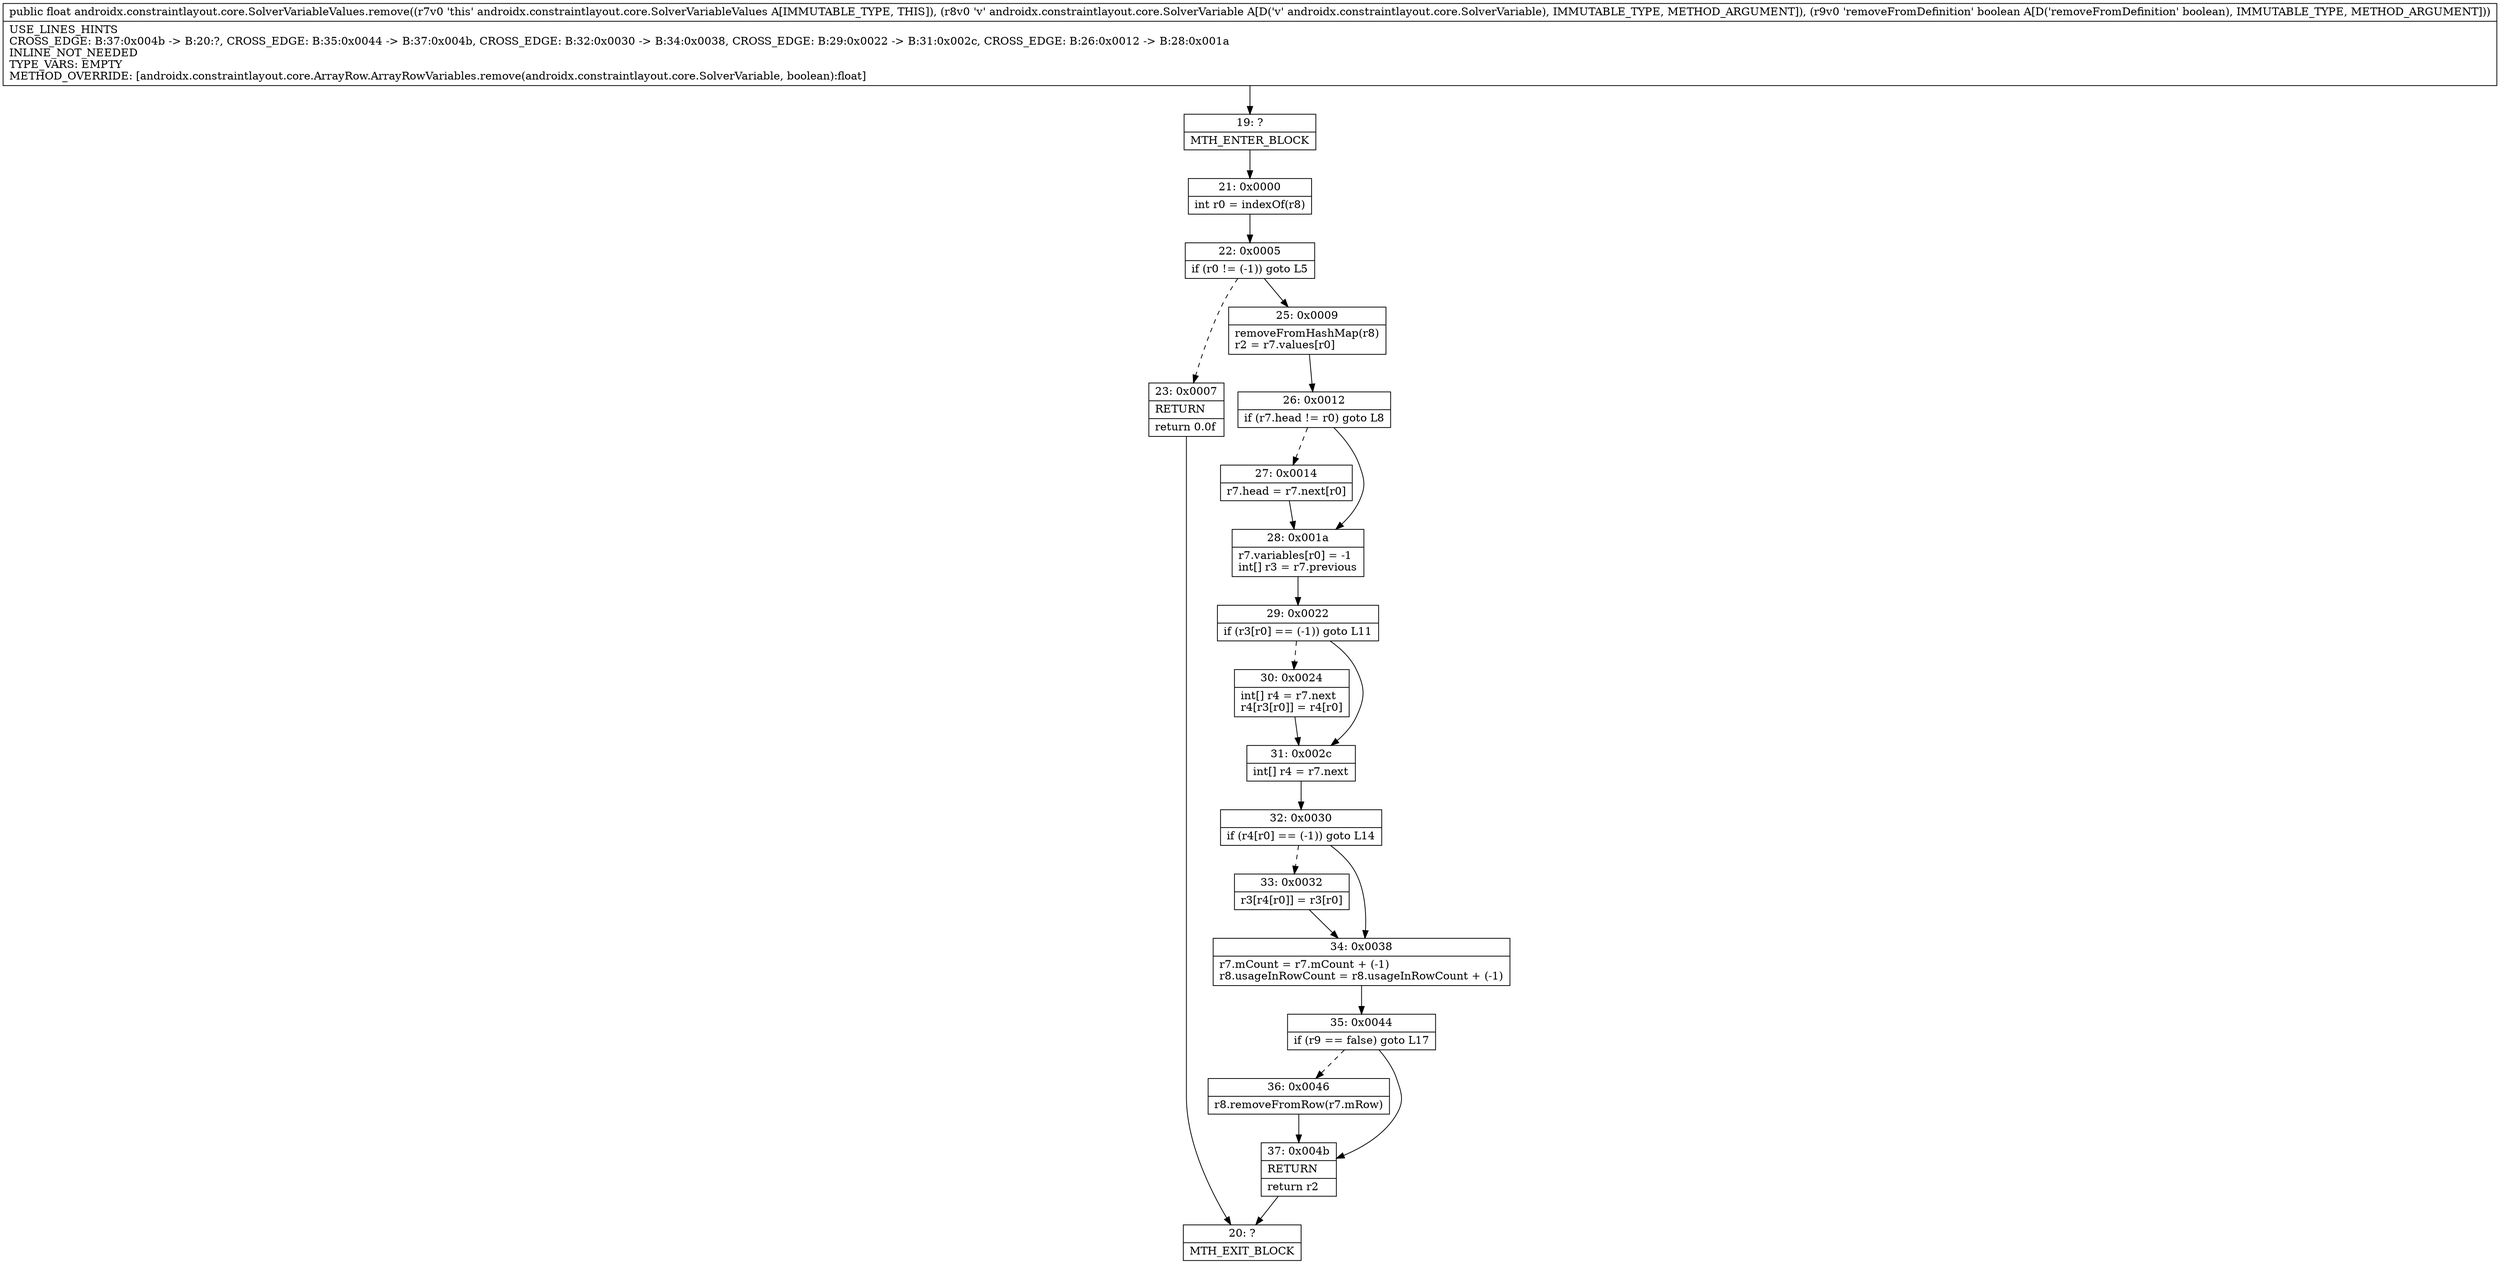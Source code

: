digraph "CFG forandroidx.constraintlayout.core.SolverVariableValues.remove(Landroidx\/constraintlayout\/core\/SolverVariable;Z)F" {
Node_19 [shape=record,label="{19\:\ ?|MTH_ENTER_BLOCK\l}"];
Node_21 [shape=record,label="{21\:\ 0x0000|int r0 = indexOf(r8)\l}"];
Node_22 [shape=record,label="{22\:\ 0x0005|if (r0 != (\-1)) goto L5\l}"];
Node_23 [shape=record,label="{23\:\ 0x0007|RETURN\l|return 0.0f\l}"];
Node_20 [shape=record,label="{20\:\ ?|MTH_EXIT_BLOCK\l}"];
Node_25 [shape=record,label="{25\:\ 0x0009|removeFromHashMap(r8)\lr2 = r7.values[r0]\l}"];
Node_26 [shape=record,label="{26\:\ 0x0012|if (r7.head != r0) goto L8\l}"];
Node_27 [shape=record,label="{27\:\ 0x0014|r7.head = r7.next[r0]\l}"];
Node_28 [shape=record,label="{28\:\ 0x001a|r7.variables[r0] = \-1\lint[] r3 = r7.previous\l}"];
Node_29 [shape=record,label="{29\:\ 0x0022|if (r3[r0] == (\-1)) goto L11\l}"];
Node_30 [shape=record,label="{30\:\ 0x0024|int[] r4 = r7.next\lr4[r3[r0]] = r4[r0]\l}"];
Node_31 [shape=record,label="{31\:\ 0x002c|int[] r4 = r7.next\l}"];
Node_32 [shape=record,label="{32\:\ 0x0030|if (r4[r0] == (\-1)) goto L14\l}"];
Node_33 [shape=record,label="{33\:\ 0x0032|r3[r4[r0]] = r3[r0]\l}"];
Node_34 [shape=record,label="{34\:\ 0x0038|r7.mCount = r7.mCount + (\-1)\lr8.usageInRowCount = r8.usageInRowCount + (\-1)\l}"];
Node_35 [shape=record,label="{35\:\ 0x0044|if (r9 == false) goto L17\l}"];
Node_36 [shape=record,label="{36\:\ 0x0046|r8.removeFromRow(r7.mRow)\l}"];
Node_37 [shape=record,label="{37\:\ 0x004b|RETURN\l|return r2\l}"];
MethodNode[shape=record,label="{public float androidx.constraintlayout.core.SolverVariableValues.remove((r7v0 'this' androidx.constraintlayout.core.SolverVariableValues A[IMMUTABLE_TYPE, THIS]), (r8v0 'v' androidx.constraintlayout.core.SolverVariable A[D('v' androidx.constraintlayout.core.SolverVariable), IMMUTABLE_TYPE, METHOD_ARGUMENT]), (r9v0 'removeFromDefinition' boolean A[D('removeFromDefinition' boolean), IMMUTABLE_TYPE, METHOD_ARGUMENT]))  | USE_LINES_HINTS\lCROSS_EDGE: B:37:0x004b \-\> B:20:?, CROSS_EDGE: B:35:0x0044 \-\> B:37:0x004b, CROSS_EDGE: B:32:0x0030 \-\> B:34:0x0038, CROSS_EDGE: B:29:0x0022 \-\> B:31:0x002c, CROSS_EDGE: B:26:0x0012 \-\> B:28:0x001a\lINLINE_NOT_NEEDED\lTYPE_VARS: EMPTY\lMETHOD_OVERRIDE: [androidx.constraintlayout.core.ArrayRow.ArrayRowVariables.remove(androidx.constraintlayout.core.SolverVariable, boolean):float]\l}"];
MethodNode -> Node_19;Node_19 -> Node_21;
Node_21 -> Node_22;
Node_22 -> Node_23[style=dashed];
Node_22 -> Node_25;
Node_23 -> Node_20;
Node_25 -> Node_26;
Node_26 -> Node_27[style=dashed];
Node_26 -> Node_28;
Node_27 -> Node_28;
Node_28 -> Node_29;
Node_29 -> Node_30[style=dashed];
Node_29 -> Node_31;
Node_30 -> Node_31;
Node_31 -> Node_32;
Node_32 -> Node_33[style=dashed];
Node_32 -> Node_34;
Node_33 -> Node_34;
Node_34 -> Node_35;
Node_35 -> Node_36[style=dashed];
Node_35 -> Node_37;
Node_36 -> Node_37;
Node_37 -> Node_20;
}

